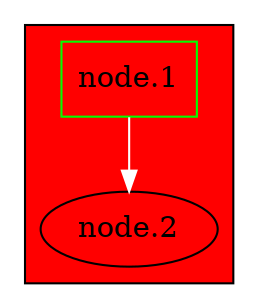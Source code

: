 digraph Perl
{
graph [ rankdir="TB" ]
node [ shape="oval" ]
edge [ color="white" ]

subgraph "cluster.1"
{
graph [ bgcolor="red" rankdir="TB" ]
node [ shape="oval" ]
edge [ color="white" ]

"node.1" [ color="green" shape="rect" ]
"node.2"
}
"node.1" -> "node.2" [ color="white" label="" ]
}
